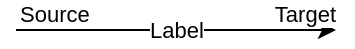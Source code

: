 <mxfile version="26.0.6">
  <diagram name="Page-1" id="I2RzQkV2m2pnWG8UewLT">
    <mxGraphModel dx="930" dy="966" grid="1" gridSize="10" guides="1" tooltips="1" connect="1" arrows="1" fold="1" page="1" pageScale="1" pageWidth="850" pageHeight="1100" math="0" shadow="0">
      <root>
        <mxCell id="0" />
        <mxCell id="1" parent="0" />
        <mxCell id="CC86WL3dVChZbo9_PTtD-1" value="" style="endArrow=classic;html=1;rounded=0;" edge="1" parent="1">
          <mxGeometry relative="1" as="geometry">
            <mxPoint x="120" y="160" as="sourcePoint" />
            <mxPoint x="280" y="160" as="targetPoint" />
          </mxGeometry>
        </mxCell>
        <mxCell id="CC86WL3dVChZbo9_PTtD-2" value="Label" style="edgeLabel;resizable=0;html=1;;align=center;verticalAlign=middle;" connectable="0" vertex="1" parent="CC86WL3dVChZbo9_PTtD-1">
          <mxGeometry relative="1" as="geometry" />
        </mxCell>
        <mxCell id="CC86WL3dVChZbo9_PTtD-3" value="Source" style="edgeLabel;resizable=0;html=1;;align=left;verticalAlign=bottom;" connectable="0" vertex="1" parent="CC86WL3dVChZbo9_PTtD-1">
          <mxGeometry x="-1" relative="1" as="geometry" />
        </mxCell>
        <mxCell id="CC86WL3dVChZbo9_PTtD-4" value="Target" style="edgeLabel;resizable=0;html=1;;align=right;verticalAlign=bottom;" connectable="0" vertex="1" parent="CC86WL3dVChZbo9_PTtD-1">
          <mxGeometry x="1" relative="1" as="geometry" />
        </mxCell>
      </root>
    </mxGraphModel>
  </diagram>
</mxfile>
